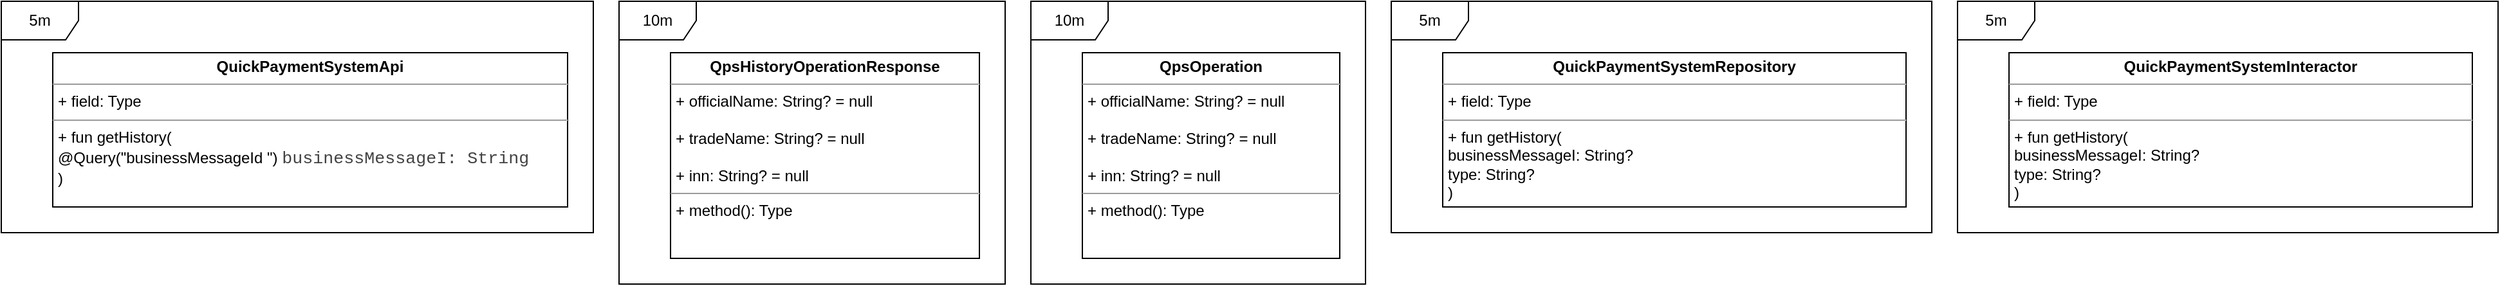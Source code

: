 <mxfile version="15.9.1" type="github">
  <diagram id="0NlRjVVHd5YGPN_s32ET" name="Page-1">
    <mxGraphModel dx="2585" dy="1325" grid="1" gridSize="10" guides="1" tooltips="1" connect="1" arrows="1" fold="1" page="1" pageScale="1" pageWidth="850" pageHeight="1100" math="0" shadow="0">
      <root>
        <mxCell id="0" />
        <mxCell id="1" parent="0" />
        <mxCell id="nEOxowRPshARL98gXEEM-1" value="&lt;p style=&quot;margin: 0px ; margin-top: 4px ; text-align: center&quot;&gt;&lt;b&gt;QuickPaymentSystemApi&lt;/b&gt;&lt;/p&gt;&lt;hr size=&quot;1&quot;&gt;&lt;p style=&quot;margin: 0px ; margin-left: 4px&quot;&gt;+ field: Type&lt;/p&gt;&lt;hr size=&quot;1&quot;&gt;&lt;p style=&quot;margin: 0px ; margin-left: 4px&quot;&gt;+ fun getHistory(&lt;/p&gt;&lt;p style=&quot;margin: 0px ; margin-left: 4px&quot;&gt;&lt;span&gt;	&lt;/span&gt;@Query(&quot;businessMessageId &quot;) &lt;span style=&quot;font-size: 10pt ; font-family: &amp;#34;courier new&amp;#34; ; color: rgb(67 , 67 , 67) ; background-color: transparent ; font-weight: 400 ; font-style: normal ; font-variant: normal ; text-decoration: none ; vertical-align: baseline&quot; id=&quot;docs-internal-guid-493928ac-7fff-fcde-9f78-01a0bb1bc673&quot;&gt;businessMessageI: String&lt;/span&gt;&lt;span style=&quot;font-size: 11pt ; font-family: &amp;#34;pt sans&amp;#34; , sans-serif ; color: rgb(67 , 67 , 67) ; background-color: transparent ; font-weight: 400 ; font-style: normal ; font-variant: normal ; text-decoration: none ; vertical-align: baseline&quot;&gt; &lt;/span&gt;&lt;/p&gt;&lt;p style=&quot;margin: 0px ; margin-left: 4px&quot;&gt;)&lt;/p&gt;" style="verticalAlign=top;align=left;overflow=fill;fontSize=12;fontFamily=Helvetica;html=1;" vertex="1" parent="1">
          <mxGeometry x="120" y="120" width="400" height="120" as="geometry" />
        </mxCell>
        <mxCell id="nEOxowRPshARL98gXEEM-2" value="&lt;p style=&quot;margin: 0px ; margin-top: 4px ; text-align: center&quot;&gt;&lt;b&gt;QpsHistoryOperationResponse&lt;/b&gt;&lt;/p&gt;&lt;hr size=&quot;1&quot;&gt;&lt;p style=&quot;margin: 0px ; margin-left: 4px&quot;&gt;+ officialName: String? = null&lt;/p&gt;&lt;p style=&quot;margin: 0px ; margin-left: 4px&quot;&gt;&lt;br&gt;&lt;/p&gt;&lt;p style=&quot;margin: 0px ; margin-left: 4px&quot;&gt;+ tradeName: String? = null&lt;/p&gt;&lt;p style=&quot;margin: 0px ; margin-left: 4px&quot;&gt;&lt;br&gt;&lt;/p&gt;&lt;p style=&quot;margin: 0px ; margin-left: 4px&quot;&gt;+ inn: String? = null&lt;/p&gt;&lt;hr size=&quot;1&quot;&gt;&lt;p style=&quot;margin: 0px ; margin-left: 4px&quot;&gt;+ method(): Type&lt;/p&gt;" style="verticalAlign=top;align=left;overflow=fill;fontSize=12;fontFamily=Helvetica;html=1;" vertex="1" parent="1">
          <mxGeometry x="600" y="120" width="240" height="160" as="geometry" />
        </mxCell>
        <mxCell id="nEOxowRPshARL98gXEEM-3" value="&lt;p style=&quot;margin: 0px ; margin-top: 4px ; text-align: center&quot;&gt;&lt;b&gt;QpsOperation&lt;/b&gt;&lt;/p&gt;&lt;hr size=&quot;1&quot;&gt;&lt;p style=&quot;margin: 0px ; margin-left: 4px&quot;&gt;+ officialName: String? = null&lt;br&gt;&lt;br&gt;+ tradeName: String? = null&lt;br&gt;&lt;br&gt;+ inn: String? = null&lt;/p&gt;&lt;hr size=&quot;1&quot;&gt;&lt;p style=&quot;margin: 0px ; margin-left: 4px&quot;&gt;+ method(): Type&lt;/p&gt;" style="verticalAlign=top;align=left;overflow=fill;fontSize=12;fontFamily=Helvetica;html=1;" vertex="1" parent="1">
          <mxGeometry x="920" y="120" width="200" height="160" as="geometry" />
        </mxCell>
        <mxCell id="nEOxowRPshARL98gXEEM-4" value="&lt;p style=&quot;margin: 0px ; margin-top: 4px ; text-align: center&quot;&gt;&lt;b&gt;QuickPaymentSystemRepository&lt;/b&gt;&lt;/p&gt;&lt;hr size=&quot;1&quot;&gt;&lt;p style=&quot;margin: 0px ; margin-left: 4px&quot;&gt;+ field: Type&lt;/p&gt;&lt;hr size=&quot;1&quot;&gt;&lt;p style=&quot;margin: 0px ; margin-left: 4px&quot;&gt;+ fun getHistory(&lt;/p&gt;&lt;p style=&quot;margin: 0px ; margin-left: 4px&quot;&gt;businessMessageI: String?&lt;/p&gt;&lt;p style=&quot;margin: 0px ; margin-left: 4px&quot;&gt;type: String?&lt;br&gt;&lt;/p&gt;&lt;p style=&quot;margin: 0px ; margin-left: 4px&quot;&gt;)&lt;/p&gt;" style="verticalAlign=top;align=left;overflow=fill;fontSize=12;fontFamily=Helvetica;html=1;" vertex="1" parent="1">
          <mxGeometry x="1200" y="120" width="360" height="120" as="geometry" />
        </mxCell>
        <mxCell id="nEOxowRPshARL98gXEEM-5" value="&lt;p style=&quot;margin: 0px ; margin-top: 4px ; text-align: center&quot;&gt;&lt;b&gt;QuickPaymentSystemInteractor&lt;/b&gt;&lt;/p&gt;&lt;hr size=&quot;1&quot;&gt;&lt;p style=&quot;margin: 0px ; margin-left: 4px&quot;&gt;+ field: Type&lt;/p&gt;&lt;hr size=&quot;1&quot;&gt;&lt;p style=&quot;margin: 0px ; margin-left: 4px&quot;&gt;+ fun getHistory(&lt;/p&gt;&lt;p style=&quot;margin: 0px ; margin-left: 4px&quot;&gt;businessMessageI: String?&lt;br&gt;type: String?&lt;br&gt;&lt;/p&gt;&lt;p style=&quot;margin: 0px ; margin-left: 4px&quot;&gt;)&lt;/p&gt;" style="verticalAlign=top;align=left;overflow=fill;fontSize=12;fontFamily=Helvetica;html=1;" vertex="1" parent="1">
          <mxGeometry x="1640" y="120" width="360" height="120" as="geometry" />
        </mxCell>
        <mxCell id="nEOxowRPshARL98gXEEM-6" value="5m" style="shape=umlFrame;whiteSpace=wrap;html=1;" vertex="1" parent="1">
          <mxGeometry x="80" y="80" width="460" height="180" as="geometry" />
        </mxCell>
        <mxCell id="nEOxowRPshARL98gXEEM-7" value="10m" style="shape=umlFrame;whiteSpace=wrap;html=1;" vertex="1" parent="1">
          <mxGeometry x="560" y="80" width="300" height="220" as="geometry" />
        </mxCell>
        <mxCell id="nEOxowRPshARL98gXEEM-8" value="10m" style="shape=umlFrame;whiteSpace=wrap;html=1;" vertex="1" parent="1">
          <mxGeometry x="880" y="80" width="260" height="220" as="geometry" />
        </mxCell>
        <mxCell id="nEOxowRPshARL98gXEEM-9" value="5m" style="shape=umlFrame;whiteSpace=wrap;html=1;" vertex="1" parent="1">
          <mxGeometry x="1160" y="80" width="420" height="180" as="geometry" />
        </mxCell>
        <mxCell id="nEOxowRPshARL98gXEEM-10" value="5m" style="shape=umlFrame;whiteSpace=wrap;html=1;" vertex="1" parent="1">
          <mxGeometry x="1600" y="80" width="420" height="180" as="geometry" />
        </mxCell>
      </root>
    </mxGraphModel>
  </diagram>
</mxfile>
